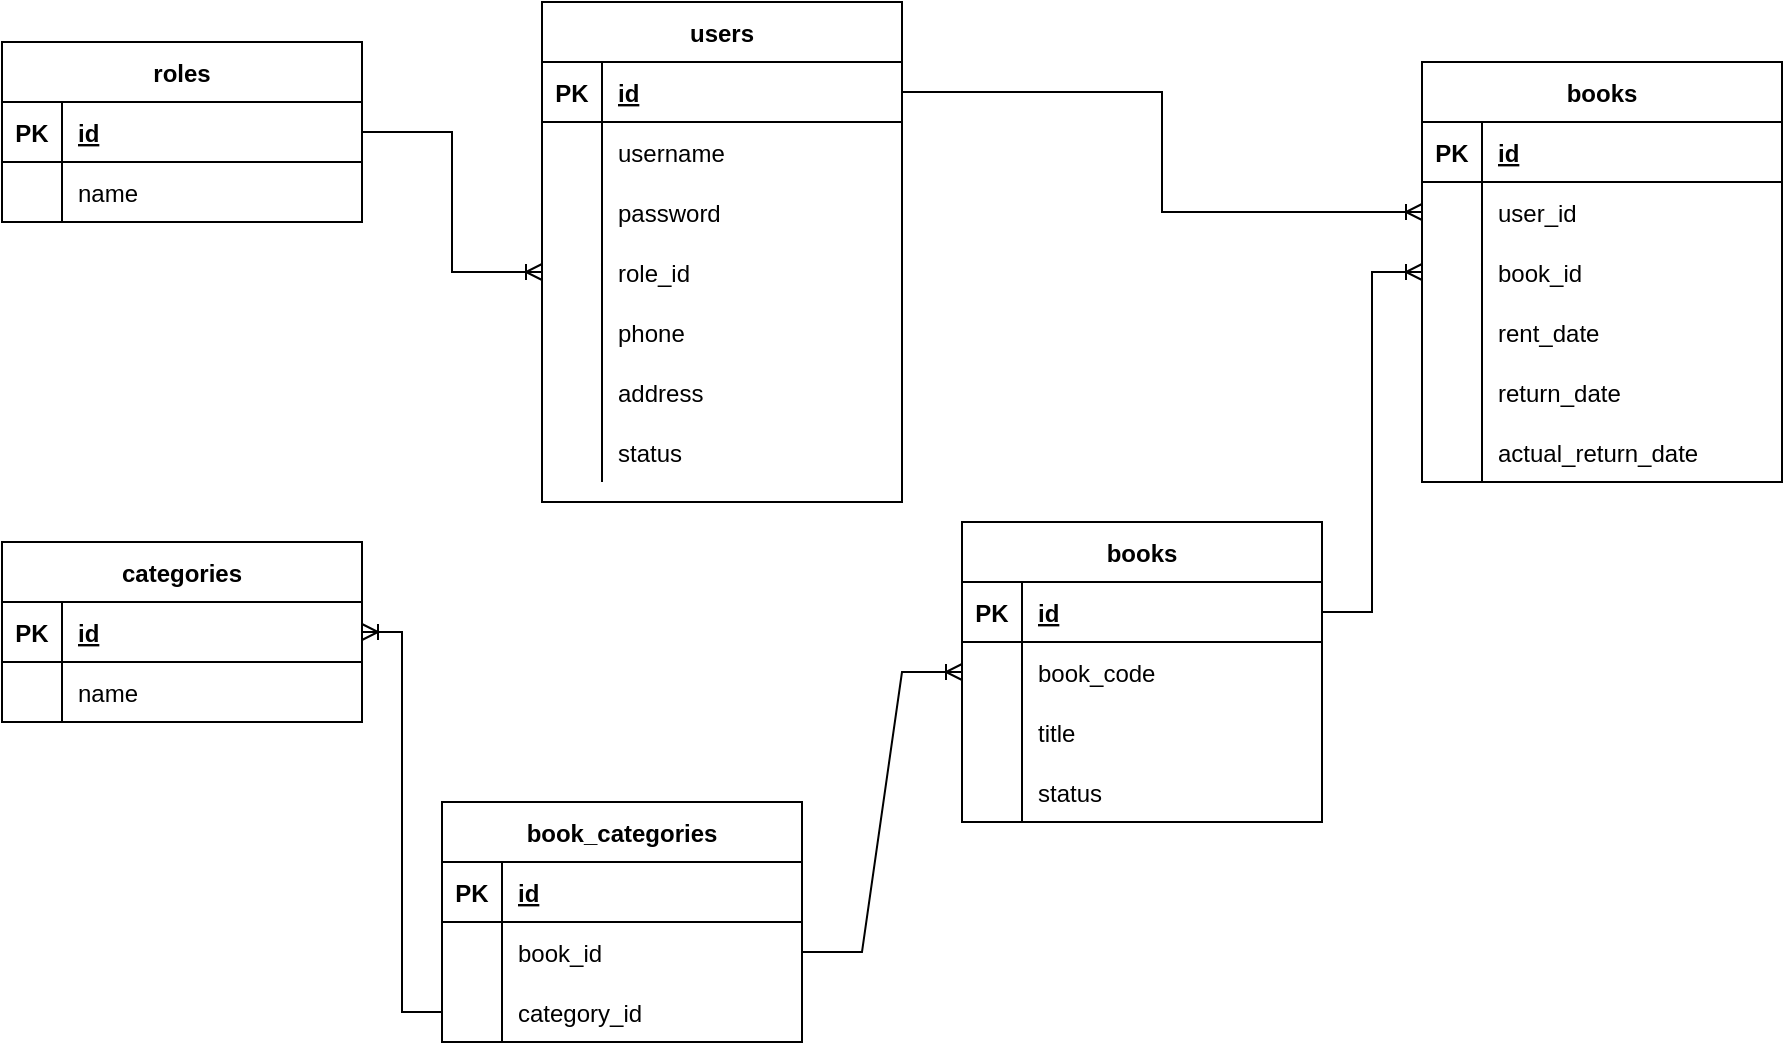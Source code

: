 <mxfile version="20.4.0" type="device"><diagram id="37csxGdX4wG13B9KD9MB" name="Page-1"><mxGraphModel dx="2170" dy="1300" grid="1" gridSize="10" guides="1" tooltips="1" connect="1" arrows="1" fold="1" page="1" pageScale="1" pageWidth="850" pageHeight="1100" math="0" shadow="0"><root><mxCell id="0"/><mxCell id="1" parent="0"/><mxCell id="0Snl5wXI6GK55D1VogdJ-1" value="roles" style="shape=table;startSize=30;container=1;collapsible=1;childLayout=tableLayout;fixedRows=1;rowLines=0;fontStyle=1;align=center;resizeLast=1;" vertex="1" parent="1"><mxGeometry x="90" y="140" width="180" height="90" as="geometry"/></mxCell><mxCell id="0Snl5wXI6GK55D1VogdJ-2" value="" style="shape=tableRow;horizontal=0;startSize=0;swimlaneHead=0;swimlaneBody=0;fillColor=none;collapsible=0;dropTarget=0;points=[[0,0.5],[1,0.5]];portConstraint=eastwest;top=0;left=0;right=0;bottom=1;" vertex="1" parent="0Snl5wXI6GK55D1VogdJ-1"><mxGeometry y="30" width="180" height="30" as="geometry"/></mxCell><mxCell id="0Snl5wXI6GK55D1VogdJ-3" value="PK" style="shape=partialRectangle;connectable=0;fillColor=none;top=0;left=0;bottom=0;right=0;fontStyle=1;overflow=hidden;" vertex="1" parent="0Snl5wXI6GK55D1VogdJ-2"><mxGeometry width="30" height="30" as="geometry"><mxRectangle width="30" height="30" as="alternateBounds"/></mxGeometry></mxCell><mxCell id="0Snl5wXI6GK55D1VogdJ-4" value="id" style="shape=partialRectangle;connectable=0;fillColor=none;top=0;left=0;bottom=0;right=0;align=left;spacingLeft=6;fontStyle=5;overflow=hidden;" vertex="1" parent="0Snl5wXI6GK55D1VogdJ-2"><mxGeometry x="30" width="150" height="30" as="geometry"><mxRectangle width="150" height="30" as="alternateBounds"/></mxGeometry></mxCell><mxCell id="0Snl5wXI6GK55D1VogdJ-5" value="" style="shape=tableRow;horizontal=0;startSize=0;swimlaneHead=0;swimlaneBody=0;fillColor=none;collapsible=0;dropTarget=0;points=[[0,0.5],[1,0.5]];portConstraint=eastwest;top=0;left=0;right=0;bottom=0;" vertex="1" parent="0Snl5wXI6GK55D1VogdJ-1"><mxGeometry y="60" width="180" height="30" as="geometry"/></mxCell><mxCell id="0Snl5wXI6GK55D1VogdJ-6" value="" style="shape=partialRectangle;connectable=0;fillColor=none;top=0;left=0;bottom=0;right=0;editable=1;overflow=hidden;" vertex="1" parent="0Snl5wXI6GK55D1VogdJ-5"><mxGeometry width="30" height="30" as="geometry"><mxRectangle width="30" height="30" as="alternateBounds"/></mxGeometry></mxCell><mxCell id="0Snl5wXI6GK55D1VogdJ-7" value="name" style="shape=partialRectangle;connectable=0;fillColor=none;top=0;left=0;bottom=0;right=0;align=left;spacingLeft=6;overflow=hidden;" vertex="1" parent="0Snl5wXI6GK55D1VogdJ-5"><mxGeometry x="30" width="150" height="30" as="geometry"><mxRectangle width="150" height="30" as="alternateBounds"/></mxGeometry></mxCell><mxCell id="0Snl5wXI6GK55D1VogdJ-17" value="users" style="shape=table;startSize=30;container=1;collapsible=1;childLayout=tableLayout;fixedRows=1;rowLines=0;fontStyle=1;align=center;resizeLast=1;" vertex="1" parent="1"><mxGeometry x="360" y="120" width="180" height="250" as="geometry"/></mxCell><mxCell id="0Snl5wXI6GK55D1VogdJ-18" value="" style="shape=tableRow;horizontal=0;startSize=0;swimlaneHead=0;swimlaneBody=0;fillColor=none;collapsible=0;dropTarget=0;points=[[0,0.5],[1,0.5]];portConstraint=eastwest;top=0;left=0;right=0;bottom=1;" vertex="1" parent="0Snl5wXI6GK55D1VogdJ-17"><mxGeometry y="30" width="180" height="30" as="geometry"/></mxCell><mxCell id="0Snl5wXI6GK55D1VogdJ-19" value="PK" style="shape=partialRectangle;connectable=0;fillColor=none;top=0;left=0;bottom=0;right=0;fontStyle=1;overflow=hidden;" vertex="1" parent="0Snl5wXI6GK55D1VogdJ-18"><mxGeometry width="30" height="30" as="geometry"><mxRectangle width="30" height="30" as="alternateBounds"/></mxGeometry></mxCell><mxCell id="0Snl5wXI6GK55D1VogdJ-20" value="id" style="shape=partialRectangle;connectable=0;fillColor=none;top=0;left=0;bottom=0;right=0;align=left;spacingLeft=6;fontStyle=5;overflow=hidden;" vertex="1" parent="0Snl5wXI6GK55D1VogdJ-18"><mxGeometry x="30" width="150" height="30" as="geometry"><mxRectangle width="150" height="30" as="alternateBounds"/></mxGeometry></mxCell><mxCell id="0Snl5wXI6GK55D1VogdJ-21" value="" style="shape=tableRow;horizontal=0;startSize=0;swimlaneHead=0;swimlaneBody=0;fillColor=none;collapsible=0;dropTarget=0;points=[[0,0.5],[1,0.5]];portConstraint=eastwest;top=0;left=0;right=0;bottom=0;" vertex="1" parent="0Snl5wXI6GK55D1VogdJ-17"><mxGeometry y="60" width="180" height="30" as="geometry"/></mxCell><mxCell id="0Snl5wXI6GK55D1VogdJ-22" value="" style="shape=partialRectangle;connectable=0;fillColor=none;top=0;left=0;bottom=0;right=0;editable=1;overflow=hidden;" vertex="1" parent="0Snl5wXI6GK55D1VogdJ-21"><mxGeometry width="30" height="30" as="geometry"><mxRectangle width="30" height="30" as="alternateBounds"/></mxGeometry></mxCell><mxCell id="0Snl5wXI6GK55D1VogdJ-23" value="username" style="shape=partialRectangle;connectable=0;fillColor=none;top=0;left=0;bottom=0;right=0;align=left;spacingLeft=6;overflow=hidden;" vertex="1" parent="0Snl5wXI6GK55D1VogdJ-21"><mxGeometry x="30" width="150" height="30" as="geometry"><mxRectangle width="150" height="30" as="alternateBounds"/></mxGeometry></mxCell><mxCell id="0Snl5wXI6GK55D1VogdJ-24" value="" style="shape=tableRow;horizontal=0;startSize=0;swimlaneHead=0;swimlaneBody=0;fillColor=none;collapsible=0;dropTarget=0;points=[[0,0.5],[1,0.5]];portConstraint=eastwest;top=0;left=0;right=0;bottom=0;" vertex="1" parent="0Snl5wXI6GK55D1VogdJ-17"><mxGeometry y="90" width="180" height="30" as="geometry"/></mxCell><mxCell id="0Snl5wXI6GK55D1VogdJ-25" value="" style="shape=partialRectangle;connectable=0;fillColor=none;top=0;left=0;bottom=0;right=0;editable=1;overflow=hidden;" vertex="1" parent="0Snl5wXI6GK55D1VogdJ-24"><mxGeometry width="30" height="30" as="geometry"><mxRectangle width="30" height="30" as="alternateBounds"/></mxGeometry></mxCell><mxCell id="0Snl5wXI6GK55D1VogdJ-26" value="password" style="shape=partialRectangle;connectable=0;fillColor=none;top=0;left=0;bottom=0;right=0;align=left;spacingLeft=6;overflow=hidden;" vertex="1" parent="0Snl5wXI6GK55D1VogdJ-24"><mxGeometry x="30" width="150" height="30" as="geometry"><mxRectangle width="150" height="30" as="alternateBounds"/></mxGeometry></mxCell><mxCell id="0Snl5wXI6GK55D1VogdJ-27" value="" style="shape=tableRow;horizontal=0;startSize=0;swimlaneHead=0;swimlaneBody=0;fillColor=none;collapsible=0;dropTarget=0;points=[[0,0.5],[1,0.5]];portConstraint=eastwest;top=0;left=0;right=0;bottom=0;" vertex="1" parent="0Snl5wXI6GK55D1VogdJ-17"><mxGeometry y="120" width="180" height="30" as="geometry"/></mxCell><mxCell id="0Snl5wXI6GK55D1VogdJ-28" value="" style="shape=partialRectangle;connectable=0;fillColor=none;top=0;left=0;bottom=0;right=0;editable=1;overflow=hidden;" vertex="1" parent="0Snl5wXI6GK55D1VogdJ-27"><mxGeometry width="30" height="30" as="geometry"><mxRectangle width="30" height="30" as="alternateBounds"/></mxGeometry></mxCell><mxCell id="0Snl5wXI6GK55D1VogdJ-29" value="role_id" style="shape=partialRectangle;connectable=0;fillColor=none;top=0;left=0;bottom=0;right=0;align=left;spacingLeft=6;overflow=hidden;" vertex="1" parent="0Snl5wXI6GK55D1VogdJ-27"><mxGeometry x="30" width="150" height="30" as="geometry"><mxRectangle width="150" height="30" as="alternateBounds"/></mxGeometry></mxCell><mxCell id="0Snl5wXI6GK55D1VogdJ-43" value="" style="shape=tableRow;horizontal=0;startSize=0;swimlaneHead=0;swimlaneBody=0;fillColor=none;collapsible=0;dropTarget=0;points=[[0,0.5],[1,0.5]];portConstraint=eastwest;top=0;left=0;right=0;bottom=0;" vertex="1" parent="0Snl5wXI6GK55D1VogdJ-17"><mxGeometry y="150" width="180" height="30" as="geometry"/></mxCell><mxCell id="0Snl5wXI6GK55D1VogdJ-44" value="" style="shape=partialRectangle;connectable=0;fillColor=none;top=0;left=0;bottom=0;right=0;editable=1;overflow=hidden;" vertex="1" parent="0Snl5wXI6GK55D1VogdJ-43"><mxGeometry width="30" height="30" as="geometry"><mxRectangle width="30" height="30" as="alternateBounds"/></mxGeometry></mxCell><mxCell id="0Snl5wXI6GK55D1VogdJ-45" value="phone" style="shape=partialRectangle;connectable=0;fillColor=none;top=0;left=0;bottom=0;right=0;align=left;spacingLeft=6;overflow=hidden;" vertex="1" parent="0Snl5wXI6GK55D1VogdJ-43"><mxGeometry x="30" width="150" height="30" as="geometry"><mxRectangle width="150" height="30" as="alternateBounds"/></mxGeometry></mxCell><mxCell id="0Snl5wXI6GK55D1VogdJ-46" value="" style="shape=tableRow;horizontal=0;startSize=0;swimlaneHead=0;swimlaneBody=0;fillColor=none;collapsible=0;dropTarget=0;points=[[0,0.5],[1,0.5]];portConstraint=eastwest;top=0;left=0;right=0;bottom=0;" vertex="1" parent="0Snl5wXI6GK55D1VogdJ-17"><mxGeometry y="180" width="180" height="30" as="geometry"/></mxCell><mxCell id="0Snl5wXI6GK55D1VogdJ-47" value="" style="shape=partialRectangle;connectable=0;fillColor=none;top=0;left=0;bottom=0;right=0;editable=1;overflow=hidden;" vertex="1" parent="0Snl5wXI6GK55D1VogdJ-46"><mxGeometry width="30" height="30" as="geometry"><mxRectangle width="30" height="30" as="alternateBounds"/></mxGeometry></mxCell><mxCell id="0Snl5wXI6GK55D1VogdJ-48" value="address" style="shape=partialRectangle;connectable=0;fillColor=none;top=0;left=0;bottom=0;right=0;align=left;spacingLeft=6;overflow=hidden;" vertex="1" parent="0Snl5wXI6GK55D1VogdJ-46"><mxGeometry x="30" width="150" height="30" as="geometry"><mxRectangle width="150" height="30" as="alternateBounds"/></mxGeometry></mxCell><mxCell id="0Snl5wXI6GK55D1VogdJ-49" value="" style="shape=tableRow;horizontal=0;startSize=0;swimlaneHead=0;swimlaneBody=0;fillColor=none;collapsible=0;dropTarget=0;points=[[0,0.5],[1,0.5]];portConstraint=eastwest;top=0;left=0;right=0;bottom=0;" vertex="1" parent="0Snl5wXI6GK55D1VogdJ-17"><mxGeometry y="210" width="180" height="30" as="geometry"/></mxCell><mxCell id="0Snl5wXI6GK55D1VogdJ-50" value="" style="shape=partialRectangle;connectable=0;fillColor=none;top=0;left=0;bottom=0;right=0;editable=1;overflow=hidden;" vertex="1" parent="0Snl5wXI6GK55D1VogdJ-49"><mxGeometry width="30" height="30" as="geometry"><mxRectangle width="30" height="30" as="alternateBounds"/></mxGeometry></mxCell><mxCell id="0Snl5wXI6GK55D1VogdJ-51" value="status" style="shape=partialRectangle;connectable=0;fillColor=none;top=0;left=0;bottom=0;right=0;align=left;spacingLeft=6;overflow=hidden;" vertex="1" parent="0Snl5wXI6GK55D1VogdJ-49"><mxGeometry x="30" width="150" height="30" as="geometry"><mxRectangle width="150" height="30" as="alternateBounds"/></mxGeometry></mxCell><mxCell id="0Snl5wXI6GK55D1VogdJ-52" value="" style="edgeStyle=orthogonalEdgeStyle;fontSize=12;html=1;endArrow=ERoneToMany;rounded=0;exitX=1;exitY=0.5;exitDx=0;exitDy=0;entryX=0;entryY=0.5;entryDx=0;entryDy=0;" edge="1" parent="1" source="0Snl5wXI6GK55D1VogdJ-2" target="0Snl5wXI6GK55D1VogdJ-27"><mxGeometry width="100" height="100" relative="1" as="geometry"><mxPoint x="300" y="320" as="sourcePoint"/><mxPoint x="400" y="220" as="targetPoint"/></mxGeometry></mxCell><mxCell id="0Snl5wXI6GK55D1VogdJ-76" value="categories" style="shape=table;startSize=30;container=1;collapsible=1;childLayout=tableLayout;fixedRows=1;rowLines=0;fontStyle=1;align=center;resizeLast=1;" vertex="1" parent="1"><mxGeometry x="90" y="390" width="180" height="90" as="geometry"/></mxCell><mxCell id="0Snl5wXI6GK55D1VogdJ-77" value="" style="shape=tableRow;horizontal=0;startSize=0;swimlaneHead=0;swimlaneBody=0;fillColor=none;collapsible=0;dropTarget=0;points=[[0,0.5],[1,0.5]];portConstraint=eastwest;top=0;left=0;right=0;bottom=1;" vertex="1" parent="0Snl5wXI6GK55D1VogdJ-76"><mxGeometry y="30" width="180" height="30" as="geometry"/></mxCell><mxCell id="0Snl5wXI6GK55D1VogdJ-78" value="PK" style="shape=partialRectangle;connectable=0;fillColor=none;top=0;left=0;bottom=0;right=0;fontStyle=1;overflow=hidden;" vertex="1" parent="0Snl5wXI6GK55D1VogdJ-77"><mxGeometry width="30" height="30" as="geometry"><mxRectangle width="30" height="30" as="alternateBounds"/></mxGeometry></mxCell><mxCell id="0Snl5wXI6GK55D1VogdJ-79" value="id" style="shape=partialRectangle;connectable=0;fillColor=none;top=0;left=0;bottom=0;right=0;align=left;spacingLeft=6;fontStyle=5;overflow=hidden;" vertex="1" parent="0Snl5wXI6GK55D1VogdJ-77"><mxGeometry x="30" width="150" height="30" as="geometry"><mxRectangle width="150" height="30" as="alternateBounds"/></mxGeometry></mxCell><mxCell id="0Snl5wXI6GK55D1VogdJ-80" value="" style="shape=tableRow;horizontal=0;startSize=0;swimlaneHead=0;swimlaneBody=0;fillColor=none;collapsible=0;dropTarget=0;points=[[0,0.5],[1,0.5]];portConstraint=eastwest;top=0;left=0;right=0;bottom=0;" vertex="1" parent="0Snl5wXI6GK55D1VogdJ-76"><mxGeometry y="60" width="180" height="30" as="geometry"/></mxCell><mxCell id="0Snl5wXI6GK55D1VogdJ-81" value="" style="shape=partialRectangle;connectable=0;fillColor=none;top=0;left=0;bottom=0;right=0;editable=1;overflow=hidden;" vertex="1" parent="0Snl5wXI6GK55D1VogdJ-80"><mxGeometry width="30" height="30" as="geometry"><mxRectangle width="30" height="30" as="alternateBounds"/></mxGeometry></mxCell><mxCell id="0Snl5wXI6GK55D1VogdJ-82" value="name" style="shape=partialRectangle;connectable=0;fillColor=none;top=0;left=0;bottom=0;right=0;align=left;spacingLeft=6;overflow=hidden;" vertex="1" parent="0Snl5wXI6GK55D1VogdJ-80"><mxGeometry x="30" width="150" height="30" as="geometry"><mxRectangle width="150" height="30" as="alternateBounds"/></mxGeometry></mxCell><mxCell id="0Snl5wXI6GK55D1VogdJ-83" value="books" style="shape=table;startSize=30;container=1;collapsible=1;childLayout=tableLayout;fixedRows=1;rowLines=0;fontStyle=1;align=center;resizeLast=1;" vertex="1" parent="1"><mxGeometry x="570" y="380" width="180" height="150" as="geometry"/></mxCell><mxCell id="0Snl5wXI6GK55D1VogdJ-84" value="" style="shape=tableRow;horizontal=0;startSize=0;swimlaneHead=0;swimlaneBody=0;fillColor=none;collapsible=0;dropTarget=0;points=[[0,0.5],[1,0.5]];portConstraint=eastwest;top=0;left=0;right=0;bottom=1;" vertex="1" parent="0Snl5wXI6GK55D1VogdJ-83"><mxGeometry y="30" width="180" height="30" as="geometry"/></mxCell><mxCell id="0Snl5wXI6GK55D1VogdJ-85" value="PK" style="shape=partialRectangle;connectable=0;fillColor=none;top=0;left=0;bottom=0;right=0;fontStyle=1;overflow=hidden;" vertex="1" parent="0Snl5wXI6GK55D1VogdJ-84"><mxGeometry width="30" height="30" as="geometry"><mxRectangle width="30" height="30" as="alternateBounds"/></mxGeometry></mxCell><mxCell id="0Snl5wXI6GK55D1VogdJ-86" value="id" style="shape=partialRectangle;connectable=0;fillColor=none;top=0;left=0;bottom=0;right=0;align=left;spacingLeft=6;fontStyle=5;overflow=hidden;" vertex="1" parent="0Snl5wXI6GK55D1VogdJ-84"><mxGeometry x="30" width="150" height="30" as="geometry"><mxRectangle width="150" height="30" as="alternateBounds"/></mxGeometry></mxCell><mxCell id="0Snl5wXI6GK55D1VogdJ-87" value="" style="shape=tableRow;horizontal=0;startSize=0;swimlaneHead=0;swimlaneBody=0;fillColor=none;collapsible=0;dropTarget=0;points=[[0,0.5],[1,0.5]];portConstraint=eastwest;top=0;left=0;right=0;bottom=0;" vertex="1" parent="0Snl5wXI6GK55D1VogdJ-83"><mxGeometry y="60" width="180" height="30" as="geometry"/></mxCell><mxCell id="0Snl5wXI6GK55D1VogdJ-88" value="" style="shape=partialRectangle;connectable=0;fillColor=none;top=0;left=0;bottom=0;right=0;editable=1;overflow=hidden;" vertex="1" parent="0Snl5wXI6GK55D1VogdJ-87"><mxGeometry width="30" height="30" as="geometry"><mxRectangle width="30" height="30" as="alternateBounds"/></mxGeometry></mxCell><mxCell id="0Snl5wXI6GK55D1VogdJ-89" value="book_code" style="shape=partialRectangle;connectable=0;fillColor=none;top=0;left=0;bottom=0;right=0;align=left;spacingLeft=6;overflow=hidden;" vertex="1" parent="0Snl5wXI6GK55D1VogdJ-87"><mxGeometry x="30" width="150" height="30" as="geometry"><mxRectangle width="150" height="30" as="alternateBounds"/></mxGeometry></mxCell><mxCell id="0Snl5wXI6GK55D1VogdJ-90" value="" style="shape=tableRow;horizontal=0;startSize=0;swimlaneHead=0;swimlaneBody=0;fillColor=none;collapsible=0;dropTarget=0;points=[[0,0.5],[1,0.5]];portConstraint=eastwest;top=0;left=0;right=0;bottom=0;" vertex="1" parent="0Snl5wXI6GK55D1VogdJ-83"><mxGeometry y="90" width="180" height="30" as="geometry"/></mxCell><mxCell id="0Snl5wXI6GK55D1VogdJ-91" value="" style="shape=partialRectangle;connectable=0;fillColor=none;top=0;left=0;bottom=0;right=0;editable=1;overflow=hidden;" vertex="1" parent="0Snl5wXI6GK55D1VogdJ-90"><mxGeometry width="30" height="30" as="geometry"><mxRectangle width="30" height="30" as="alternateBounds"/></mxGeometry></mxCell><mxCell id="0Snl5wXI6GK55D1VogdJ-92" value="title" style="shape=partialRectangle;connectable=0;fillColor=none;top=0;left=0;bottom=0;right=0;align=left;spacingLeft=6;overflow=hidden;" vertex="1" parent="0Snl5wXI6GK55D1VogdJ-90"><mxGeometry x="30" width="150" height="30" as="geometry"><mxRectangle width="150" height="30" as="alternateBounds"/></mxGeometry></mxCell><mxCell id="0Snl5wXI6GK55D1VogdJ-93" value="" style="shape=tableRow;horizontal=0;startSize=0;swimlaneHead=0;swimlaneBody=0;fillColor=none;collapsible=0;dropTarget=0;points=[[0,0.5],[1,0.5]];portConstraint=eastwest;top=0;left=0;right=0;bottom=0;" vertex="1" parent="0Snl5wXI6GK55D1VogdJ-83"><mxGeometry y="120" width="180" height="30" as="geometry"/></mxCell><mxCell id="0Snl5wXI6GK55D1VogdJ-94" value="" style="shape=partialRectangle;connectable=0;fillColor=none;top=0;left=0;bottom=0;right=0;editable=1;overflow=hidden;" vertex="1" parent="0Snl5wXI6GK55D1VogdJ-93"><mxGeometry width="30" height="30" as="geometry"><mxRectangle width="30" height="30" as="alternateBounds"/></mxGeometry></mxCell><mxCell id="0Snl5wXI6GK55D1VogdJ-95" value="status" style="shape=partialRectangle;connectable=0;fillColor=none;top=0;left=0;bottom=0;right=0;align=left;spacingLeft=6;overflow=hidden;" vertex="1" parent="0Snl5wXI6GK55D1VogdJ-93"><mxGeometry x="30" width="150" height="30" as="geometry"><mxRectangle width="150" height="30" as="alternateBounds"/></mxGeometry></mxCell><mxCell id="0Snl5wXI6GK55D1VogdJ-99" value="book_categories" style="shape=table;startSize=30;container=1;collapsible=1;childLayout=tableLayout;fixedRows=1;rowLines=0;fontStyle=1;align=center;resizeLast=1;" vertex="1" parent="1"><mxGeometry x="310" y="520" width="180" height="120" as="geometry"/></mxCell><mxCell id="0Snl5wXI6GK55D1VogdJ-100" value="" style="shape=tableRow;horizontal=0;startSize=0;swimlaneHead=0;swimlaneBody=0;fillColor=none;collapsible=0;dropTarget=0;points=[[0,0.5],[1,0.5]];portConstraint=eastwest;top=0;left=0;right=0;bottom=1;" vertex="1" parent="0Snl5wXI6GK55D1VogdJ-99"><mxGeometry y="30" width="180" height="30" as="geometry"/></mxCell><mxCell id="0Snl5wXI6GK55D1VogdJ-101" value="PK" style="shape=partialRectangle;connectable=0;fillColor=none;top=0;left=0;bottom=0;right=0;fontStyle=1;overflow=hidden;" vertex="1" parent="0Snl5wXI6GK55D1VogdJ-100"><mxGeometry width="30" height="30" as="geometry"><mxRectangle width="30" height="30" as="alternateBounds"/></mxGeometry></mxCell><mxCell id="0Snl5wXI6GK55D1VogdJ-102" value="id" style="shape=partialRectangle;connectable=0;fillColor=none;top=0;left=0;bottom=0;right=0;align=left;spacingLeft=6;fontStyle=5;overflow=hidden;" vertex="1" parent="0Snl5wXI6GK55D1VogdJ-100"><mxGeometry x="30" width="150" height="30" as="geometry"><mxRectangle width="150" height="30" as="alternateBounds"/></mxGeometry></mxCell><mxCell id="0Snl5wXI6GK55D1VogdJ-103" value="" style="shape=tableRow;horizontal=0;startSize=0;swimlaneHead=0;swimlaneBody=0;fillColor=none;collapsible=0;dropTarget=0;points=[[0,0.5],[1,0.5]];portConstraint=eastwest;top=0;left=0;right=0;bottom=0;" vertex="1" parent="0Snl5wXI6GK55D1VogdJ-99"><mxGeometry y="60" width="180" height="30" as="geometry"/></mxCell><mxCell id="0Snl5wXI6GK55D1VogdJ-104" value="" style="shape=partialRectangle;connectable=0;fillColor=none;top=0;left=0;bottom=0;right=0;editable=1;overflow=hidden;" vertex="1" parent="0Snl5wXI6GK55D1VogdJ-103"><mxGeometry width="30" height="30" as="geometry"><mxRectangle width="30" height="30" as="alternateBounds"/></mxGeometry></mxCell><mxCell id="0Snl5wXI6GK55D1VogdJ-105" value="book_id" style="shape=partialRectangle;connectable=0;fillColor=none;top=0;left=0;bottom=0;right=0;align=left;spacingLeft=6;overflow=hidden;" vertex="1" parent="0Snl5wXI6GK55D1VogdJ-103"><mxGeometry x="30" width="150" height="30" as="geometry"><mxRectangle width="150" height="30" as="alternateBounds"/></mxGeometry></mxCell><mxCell id="0Snl5wXI6GK55D1VogdJ-106" value="" style="shape=tableRow;horizontal=0;startSize=0;swimlaneHead=0;swimlaneBody=0;fillColor=none;collapsible=0;dropTarget=0;points=[[0,0.5],[1,0.5]];portConstraint=eastwest;top=0;left=0;right=0;bottom=0;" vertex="1" parent="0Snl5wXI6GK55D1VogdJ-99"><mxGeometry y="90" width="180" height="30" as="geometry"/></mxCell><mxCell id="0Snl5wXI6GK55D1VogdJ-107" value="" style="shape=partialRectangle;connectable=0;fillColor=none;top=0;left=0;bottom=0;right=0;editable=1;overflow=hidden;" vertex="1" parent="0Snl5wXI6GK55D1VogdJ-106"><mxGeometry width="30" height="30" as="geometry"><mxRectangle width="30" height="30" as="alternateBounds"/></mxGeometry></mxCell><mxCell id="0Snl5wXI6GK55D1VogdJ-108" value="category_id" style="shape=partialRectangle;connectable=0;fillColor=none;top=0;left=0;bottom=0;right=0;align=left;spacingLeft=6;overflow=hidden;" vertex="1" parent="0Snl5wXI6GK55D1VogdJ-106"><mxGeometry x="30" width="150" height="30" as="geometry"><mxRectangle width="150" height="30" as="alternateBounds"/></mxGeometry></mxCell><mxCell id="0Snl5wXI6GK55D1VogdJ-112" value="" style="edgeStyle=entityRelationEdgeStyle;fontSize=12;html=1;endArrow=ERoneToMany;rounded=0;exitX=1;exitY=0.5;exitDx=0;exitDy=0;" edge="1" parent="1" source="0Snl5wXI6GK55D1VogdJ-103" target="0Snl5wXI6GK55D1VogdJ-87"><mxGeometry width="100" height="100" relative="1" as="geometry"><mxPoint x="280" y="590" as="sourcePoint"/><mxPoint x="360" y="490" as="targetPoint"/></mxGeometry></mxCell><mxCell id="0Snl5wXI6GK55D1VogdJ-113" value="" style="edgeStyle=orthogonalEdgeStyle;fontSize=12;html=1;endArrow=ERoneToMany;rounded=0;entryX=1;entryY=0.5;entryDx=0;entryDy=0;exitX=0;exitY=0.5;exitDx=0;exitDy=0;" edge="1" parent="1" source="0Snl5wXI6GK55D1VogdJ-106" target="0Snl5wXI6GK55D1VogdJ-77"><mxGeometry width="100" height="100" relative="1" as="geometry"><mxPoint x="230" y="550" as="sourcePoint"/><mxPoint x="330" y="450" as="targetPoint"/></mxGeometry></mxCell><mxCell id="0Snl5wXI6GK55D1VogdJ-114" value="books" style="shape=table;startSize=30;container=1;collapsible=1;childLayout=tableLayout;fixedRows=1;rowLines=0;fontStyle=1;align=center;resizeLast=1;" vertex="1" parent="1"><mxGeometry x="800" y="150" width="180" height="210" as="geometry"/></mxCell><mxCell id="0Snl5wXI6GK55D1VogdJ-115" value="" style="shape=tableRow;horizontal=0;startSize=0;swimlaneHead=0;swimlaneBody=0;fillColor=none;collapsible=0;dropTarget=0;points=[[0,0.5],[1,0.5]];portConstraint=eastwest;top=0;left=0;right=0;bottom=1;" vertex="1" parent="0Snl5wXI6GK55D1VogdJ-114"><mxGeometry y="30" width="180" height="30" as="geometry"/></mxCell><mxCell id="0Snl5wXI6GK55D1VogdJ-116" value="PK" style="shape=partialRectangle;connectable=0;fillColor=none;top=0;left=0;bottom=0;right=0;fontStyle=1;overflow=hidden;" vertex="1" parent="0Snl5wXI6GK55D1VogdJ-115"><mxGeometry width="30" height="30" as="geometry"><mxRectangle width="30" height="30" as="alternateBounds"/></mxGeometry></mxCell><mxCell id="0Snl5wXI6GK55D1VogdJ-117" value="id" style="shape=partialRectangle;connectable=0;fillColor=none;top=0;left=0;bottom=0;right=0;align=left;spacingLeft=6;fontStyle=5;overflow=hidden;" vertex="1" parent="0Snl5wXI6GK55D1VogdJ-115"><mxGeometry x="30" width="150" height="30" as="geometry"><mxRectangle width="150" height="30" as="alternateBounds"/></mxGeometry></mxCell><mxCell id="0Snl5wXI6GK55D1VogdJ-118" value="" style="shape=tableRow;horizontal=0;startSize=0;swimlaneHead=0;swimlaneBody=0;fillColor=none;collapsible=0;dropTarget=0;points=[[0,0.5],[1,0.5]];portConstraint=eastwest;top=0;left=0;right=0;bottom=0;" vertex="1" parent="0Snl5wXI6GK55D1VogdJ-114"><mxGeometry y="60" width="180" height="30" as="geometry"/></mxCell><mxCell id="0Snl5wXI6GK55D1VogdJ-119" value="" style="shape=partialRectangle;connectable=0;fillColor=none;top=0;left=0;bottom=0;right=0;editable=1;overflow=hidden;" vertex="1" parent="0Snl5wXI6GK55D1VogdJ-118"><mxGeometry width="30" height="30" as="geometry"><mxRectangle width="30" height="30" as="alternateBounds"/></mxGeometry></mxCell><mxCell id="0Snl5wXI6GK55D1VogdJ-120" value="user_id" style="shape=partialRectangle;connectable=0;fillColor=none;top=0;left=0;bottom=0;right=0;align=left;spacingLeft=6;overflow=hidden;" vertex="1" parent="0Snl5wXI6GK55D1VogdJ-118"><mxGeometry x="30" width="150" height="30" as="geometry"><mxRectangle width="150" height="30" as="alternateBounds"/></mxGeometry></mxCell><mxCell id="0Snl5wXI6GK55D1VogdJ-121" value="" style="shape=tableRow;horizontal=0;startSize=0;swimlaneHead=0;swimlaneBody=0;fillColor=none;collapsible=0;dropTarget=0;points=[[0,0.5],[1,0.5]];portConstraint=eastwest;top=0;left=0;right=0;bottom=0;" vertex="1" parent="0Snl5wXI6GK55D1VogdJ-114"><mxGeometry y="90" width="180" height="30" as="geometry"/></mxCell><mxCell id="0Snl5wXI6GK55D1VogdJ-122" value="" style="shape=partialRectangle;connectable=0;fillColor=none;top=0;left=0;bottom=0;right=0;editable=1;overflow=hidden;" vertex="1" parent="0Snl5wXI6GK55D1VogdJ-121"><mxGeometry width="30" height="30" as="geometry"><mxRectangle width="30" height="30" as="alternateBounds"/></mxGeometry></mxCell><mxCell id="0Snl5wXI6GK55D1VogdJ-123" value="book_id" style="shape=partialRectangle;connectable=0;fillColor=none;top=0;left=0;bottom=0;right=0;align=left;spacingLeft=6;overflow=hidden;" vertex="1" parent="0Snl5wXI6GK55D1VogdJ-121"><mxGeometry x="30" width="150" height="30" as="geometry"><mxRectangle width="150" height="30" as="alternateBounds"/></mxGeometry></mxCell><mxCell id="0Snl5wXI6GK55D1VogdJ-124" value="" style="shape=tableRow;horizontal=0;startSize=0;swimlaneHead=0;swimlaneBody=0;fillColor=none;collapsible=0;dropTarget=0;points=[[0,0.5],[1,0.5]];portConstraint=eastwest;top=0;left=0;right=0;bottom=0;" vertex="1" parent="0Snl5wXI6GK55D1VogdJ-114"><mxGeometry y="120" width="180" height="30" as="geometry"/></mxCell><mxCell id="0Snl5wXI6GK55D1VogdJ-125" value="" style="shape=partialRectangle;connectable=0;fillColor=none;top=0;left=0;bottom=0;right=0;editable=1;overflow=hidden;" vertex="1" parent="0Snl5wXI6GK55D1VogdJ-124"><mxGeometry width="30" height="30" as="geometry"><mxRectangle width="30" height="30" as="alternateBounds"/></mxGeometry></mxCell><mxCell id="0Snl5wXI6GK55D1VogdJ-126" value="rent_date" style="shape=partialRectangle;connectable=0;fillColor=none;top=0;left=0;bottom=0;right=0;align=left;spacingLeft=6;overflow=hidden;" vertex="1" parent="0Snl5wXI6GK55D1VogdJ-124"><mxGeometry x="30" width="150" height="30" as="geometry"><mxRectangle width="150" height="30" as="alternateBounds"/></mxGeometry></mxCell><mxCell id="0Snl5wXI6GK55D1VogdJ-127" value="" style="shape=tableRow;horizontal=0;startSize=0;swimlaneHead=0;swimlaneBody=0;fillColor=none;collapsible=0;dropTarget=0;points=[[0,0.5],[1,0.5]];portConstraint=eastwest;top=0;left=0;right=0;bottom=0;" vertex="1" parent="0Snl5wXI6GK55D1VogdJ-114"><mxGeometry y="150" width="180" height="30" as="geometry"/></mxCell><mxCell id="0Snl5wXI6GK55D1VogdJ-128" value="" style="shape=partialRectangle;connectable=0;fillColor=none;top=0;left=0;bottom=0;right=0;editable=1;overflow=hidden;" vertex="1" parent="0Snl5wXI6GK55D1VogdJ-127"><mxGeometry width="30" height="30" as="geometry"><mxRectangle width="30" height="30" as="alternateBounds"/></mxGeometry></mxCell><mxCell id="0Snl5wXI6GK55D1VogdJ-129" value="return_date" style="shape=partialRectangle;connectable=0;fillColor=none;top=0;left=0;bottom=0;right=0;align=left;spacingLeft=6;overflow=hidden;" vertex="1" parent="0Snl5wXI6GK55D1VogdJ-127"><mxGeometry x="30" width="150" height="30" as="geometry"><mxRectangle width="150" height="30" as="alternateBounds"/></mxGeometry></mxCell><mxCell id="0Snl5wXI6GK55D1VogdJ-130" value="" style="shape=tableRow;horizontal=0;startSize=0;swimlaneHead=0;swimlaneBody=0;fillColor=none;collapsible=0;dropTarget=0;points=[[0,0.5],[1,0.5]];portConstraint=eastwest;top=0;left=0;right=0;bottom=0;" vertex="1" parent="0Snl5wXI6GK55D1VogdJ-114"><mxGeometry y="180" width="180" height="30" as="geometry"/></mxCell><mxCell id="0Snl5wXI6GK55D1VogdJ-131" value="" style="shape=partialRectangle;connectable=0;fillColor=none;top=0;left=0;bottom=0;right=0;editable=1;overflow=hidden;" vertex="1" parent="0Snl5wXI6GK55D1VogdJ-130"><mxGeometry width="30" height="30" as="geometry"><mxRectangle width="30" height="30" as="alternateBounds"/></mxGeometry></mxCell><mxCell id="0Snl5wXI6GK55D1VogdJ-132" value="actual_return_date" style="shape=partialRectangle;connectable=0;fillColor=none;top=0;left=0;bottom=0;right=0;align=left;spacingLeft=6;overflow=hidden;" vertex="1" parent="0Snl5wXI6GK55D1VogdJ-130"><mxGeometry x="30" width="150" height="30" as="geometry"><mxRectangle width="150" height="30" as="alternateBounds"/></mxGeometry></mxCell><mxCell id="0Snl5wXI6GK55D1VogdJ-134" value="" style="edgeStyle=orthogonalEdgeStyle;fontSize=12;html=1;endArrow=ERoneToMany;rounded=0;exitX=1;exitY=0.5;exitDx=0;exitDy=0;entryX=0;entryY=0.5;entryDx=0;entryDy=0;" edge="1" parent="1" source="0Snl5wXI6GK55D1VogdJ-84" target="0Snl5wXI6GK55D1VogdJ-121"><mxGeometry width="100" height="100" relative="1" as="geometry"><mxPoint x="780" y="450" as="sourcePoint"/><mxPoint x="880" y="350" as="targetPoint"/></mxGeometry></mxCell><mxCell id="0Snl5wXI6GK55D1VogdJ-136" value="" style="edgeStyle=orthogonalEdgeStyle;fontSize=12;html=1;endArrow=ERoneToMany;rounded=0;entryX=0;entryY=0.5;entryDx=0;entryDy=0;exitX=1;exitY=0.5;exitDx=0;exitDy=0;" edge="1" parent="1" source="0Snl5wXI6GK55D1VogdJ-18" target="0Snl5wXI6GK55D1VogdJ-118"><mxGeometry width="100" height="100" relative="1" as="geometry"><mxPoint x="770" y="230" as="sourcePoint"/><mxPoint x="870" y="130" as="targetPoint"/></mxGeometry></mxCell></root></mxGraphModel></diagram></mxfile>